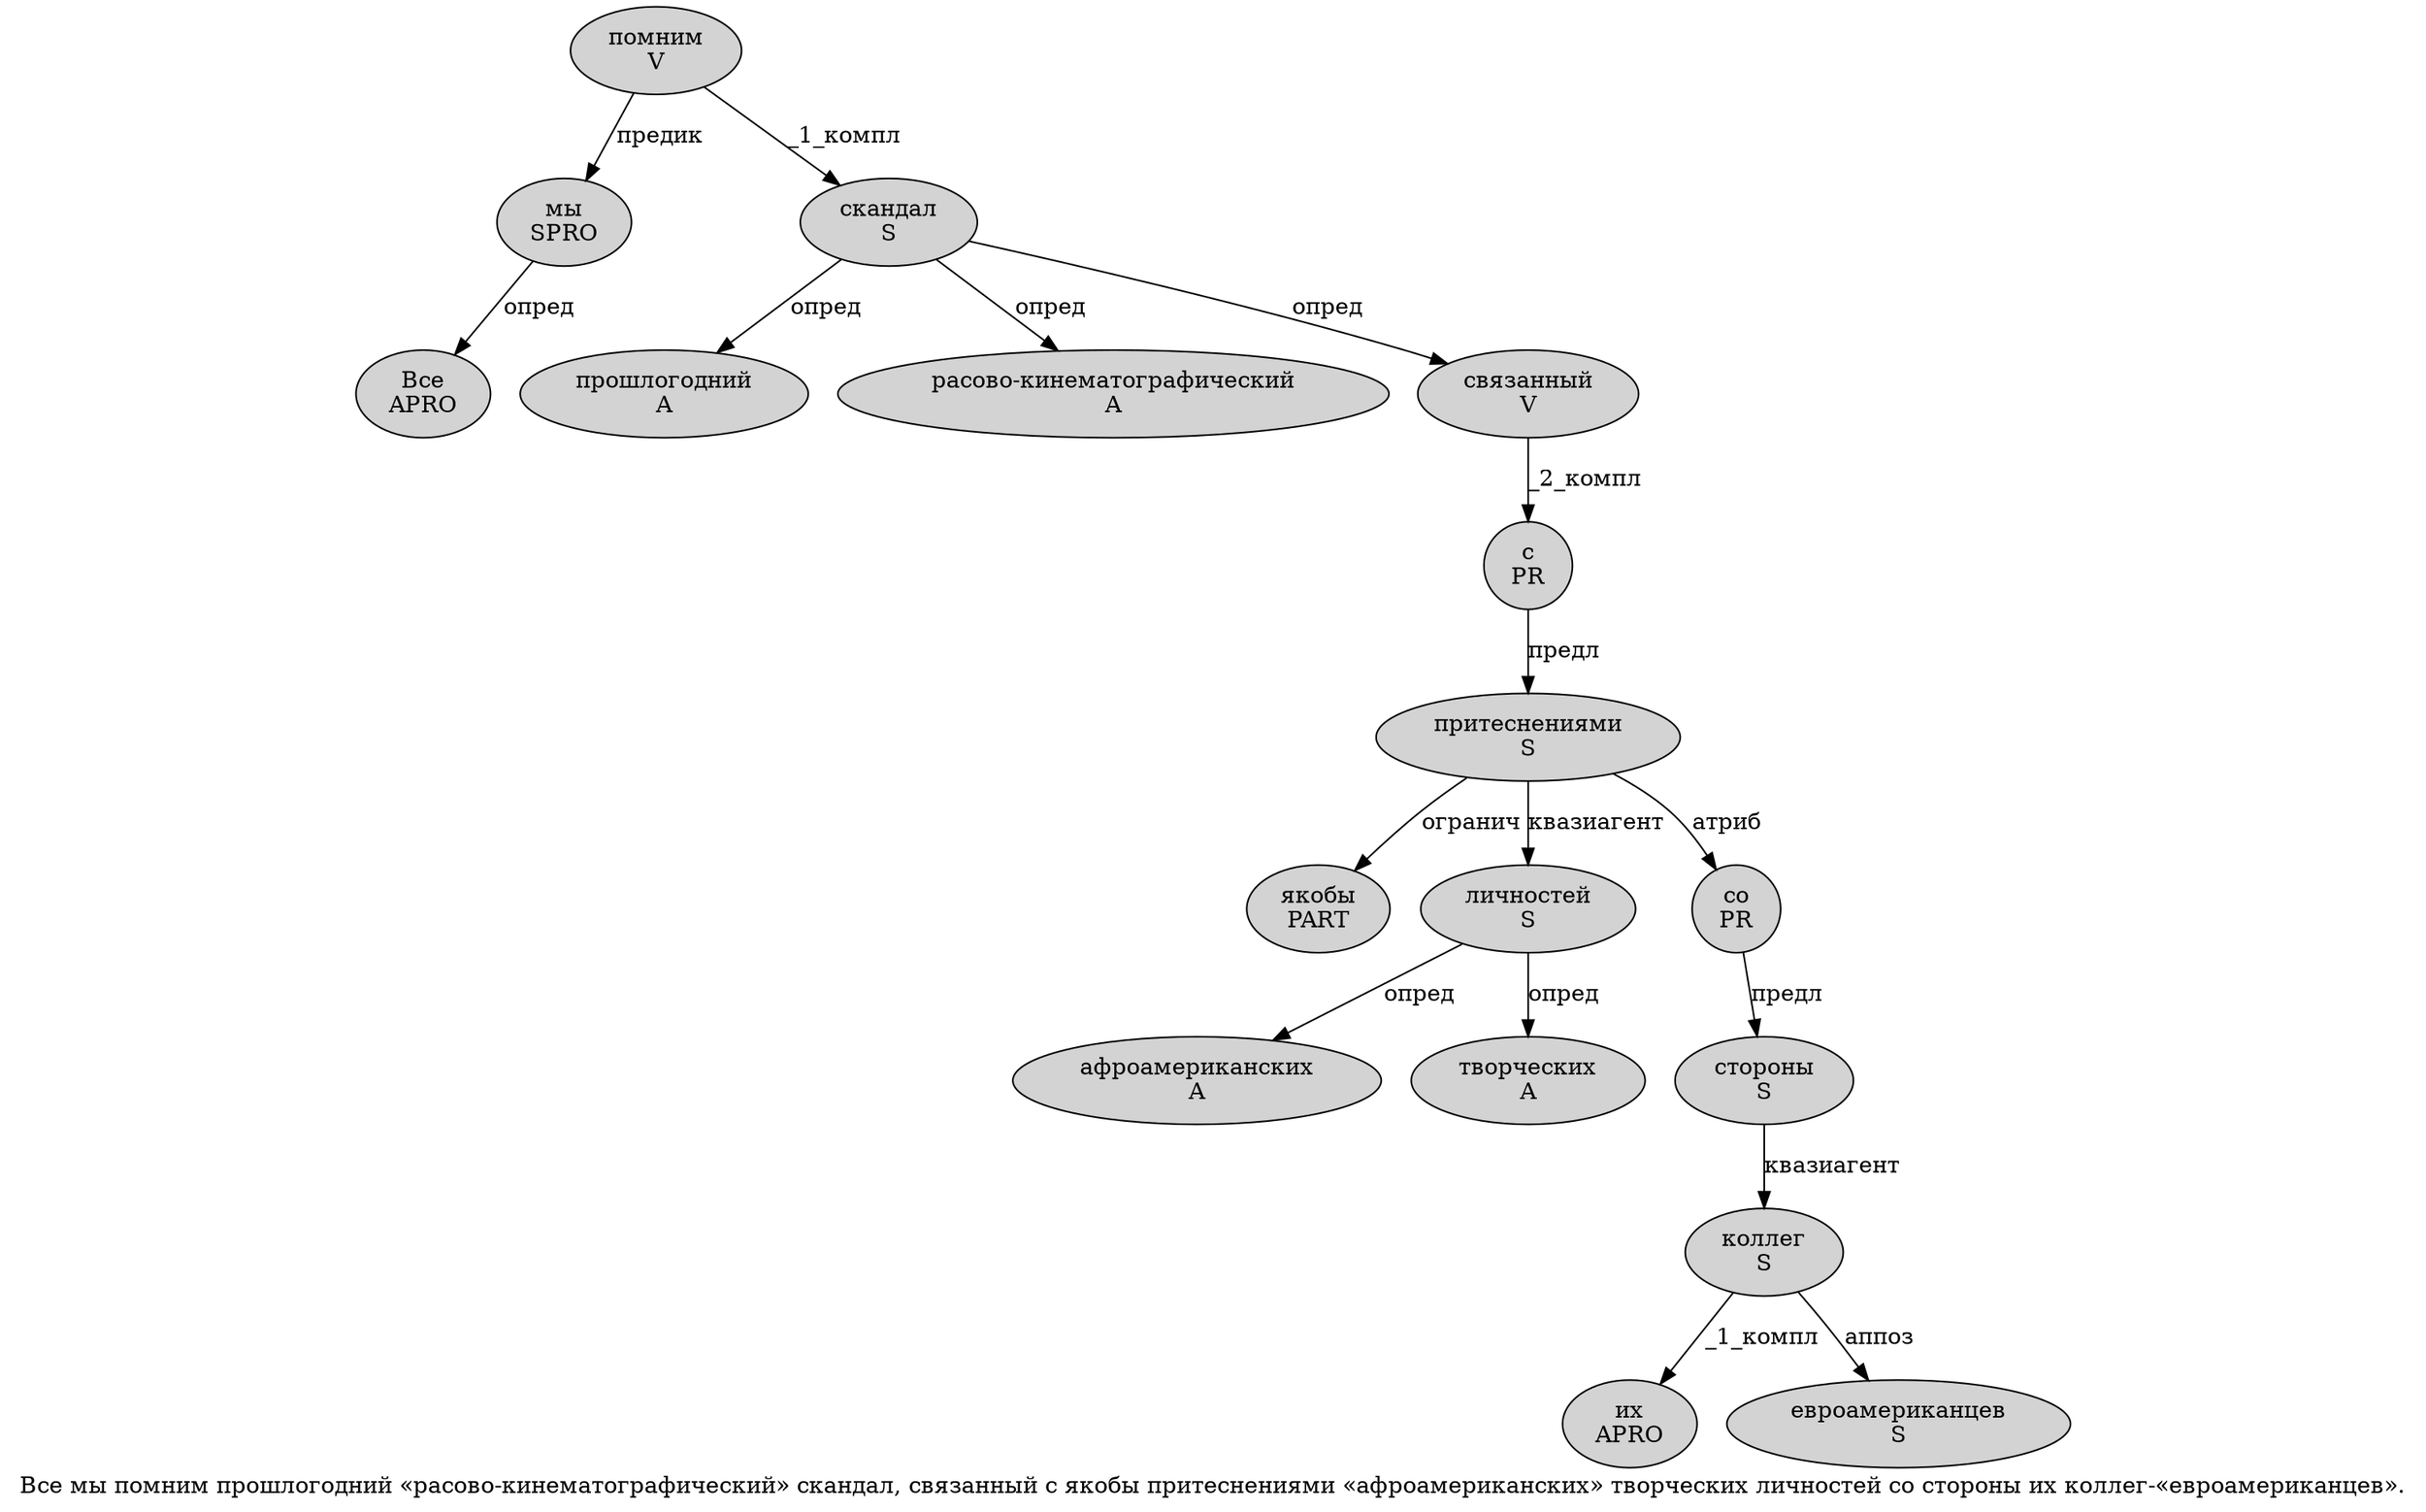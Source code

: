 digraph SENTENCE_4086 {
	graph [label="Все мы помним прошлогодний «расово-кинематографический» скандал, связанный с якобы притеснениями «афроамериканских» творческих личностей со стороны их коллег-«евроамериканцев»."]
	node [style=filled]
		0 [label="Все
APRO" color="" fillcolor=lightgray penwidth=1 shape=ellipse]
		1 [label="мы
SPRO" color="" fillcolor=lightgray penwidth=1 shape=ellipse]
		2 [label="помним
V" color="" fillcolor=lightgray penwidth=1 shape=ellipse]
		3 [label="прошлогодний
A" color="" fillcolor=lightgray penwidth=1 shape=ellipse]
		5 [label="расово-кинематографический
A" color="" fillcolor=lightgray penwidth=1 shape=ellipse]
		7 [label="скандал
S" color="" fillcolor=lightgray penwidth=1 shape=ellipse]
		9 [label="связанный
V" color="" fillcolor=lightgray penwidth=1 shape=ellipse]
		10 [label="с
PR" color="" fillcolor=lightgray penwidth=1 shape=ellipse]
		11 [label="якобы
PART" color="" fillcolor=lightgray penwidth=1 shape=ellipse]
		12 [label="притеснениями
S" color="" fillcolor=lightgray penwidth=1 shape=ellipse]
		14 [label="афроамериканских
A" color="" fillcolor=lightgray penwidth=1 shape=ellipse]
		16 [label="творческих
A" color="" fillcolor=lightgray penwidth=1 shape=ellipse]
		17 [label="личностей
S" color="" fillcolor=lightgray penwidth=1 shape=ellipse]
		18 [label="со
PR" color="" fillcolor=lightgray penwidth=1 shape=ellipse]
		19 [label="стороны
S" color="" fillcolor=lightgray penwidth=1 shape=ellipse]
		20 [label="их
APRO" color="" fillcolor=lightgray penwidth=1 shape=ellipse]
		21 [label="коллег
S" color="" fillcolor=lightgray penwidth=1 shape=ellipse]
		24 [label="евроамериканцев
S" color="" fillcolor=lightgray penwidth=1 shape=ellipse]
			2 -> 1 [label="предик"]
			2 -> 7 [label="_1_компл"]
			12 -> 11 [label="огранич"]
			12 -> 17 [label="квазиагент"]
			12 -> 18 [label="атриб"]
			18 -> 19 [label="предл"]
			9 -> 10 [label="_2_компл"]
			10 -> 12 [label="предл"]
			7 -> 3 [label="опред"]
			7 -> 5 [label="опред"]
			7 -> 9 [label="опред"]
			21 -> 20 [label="_1_компл"]
			21 -> 24 [label="аппоз"]
			1 -> 0 [label="опред"]
			19 -> 21 [label="квазиагент"]
			17 -> 14 [label="опред"]
			17 -> 16 [label="опред"]
}